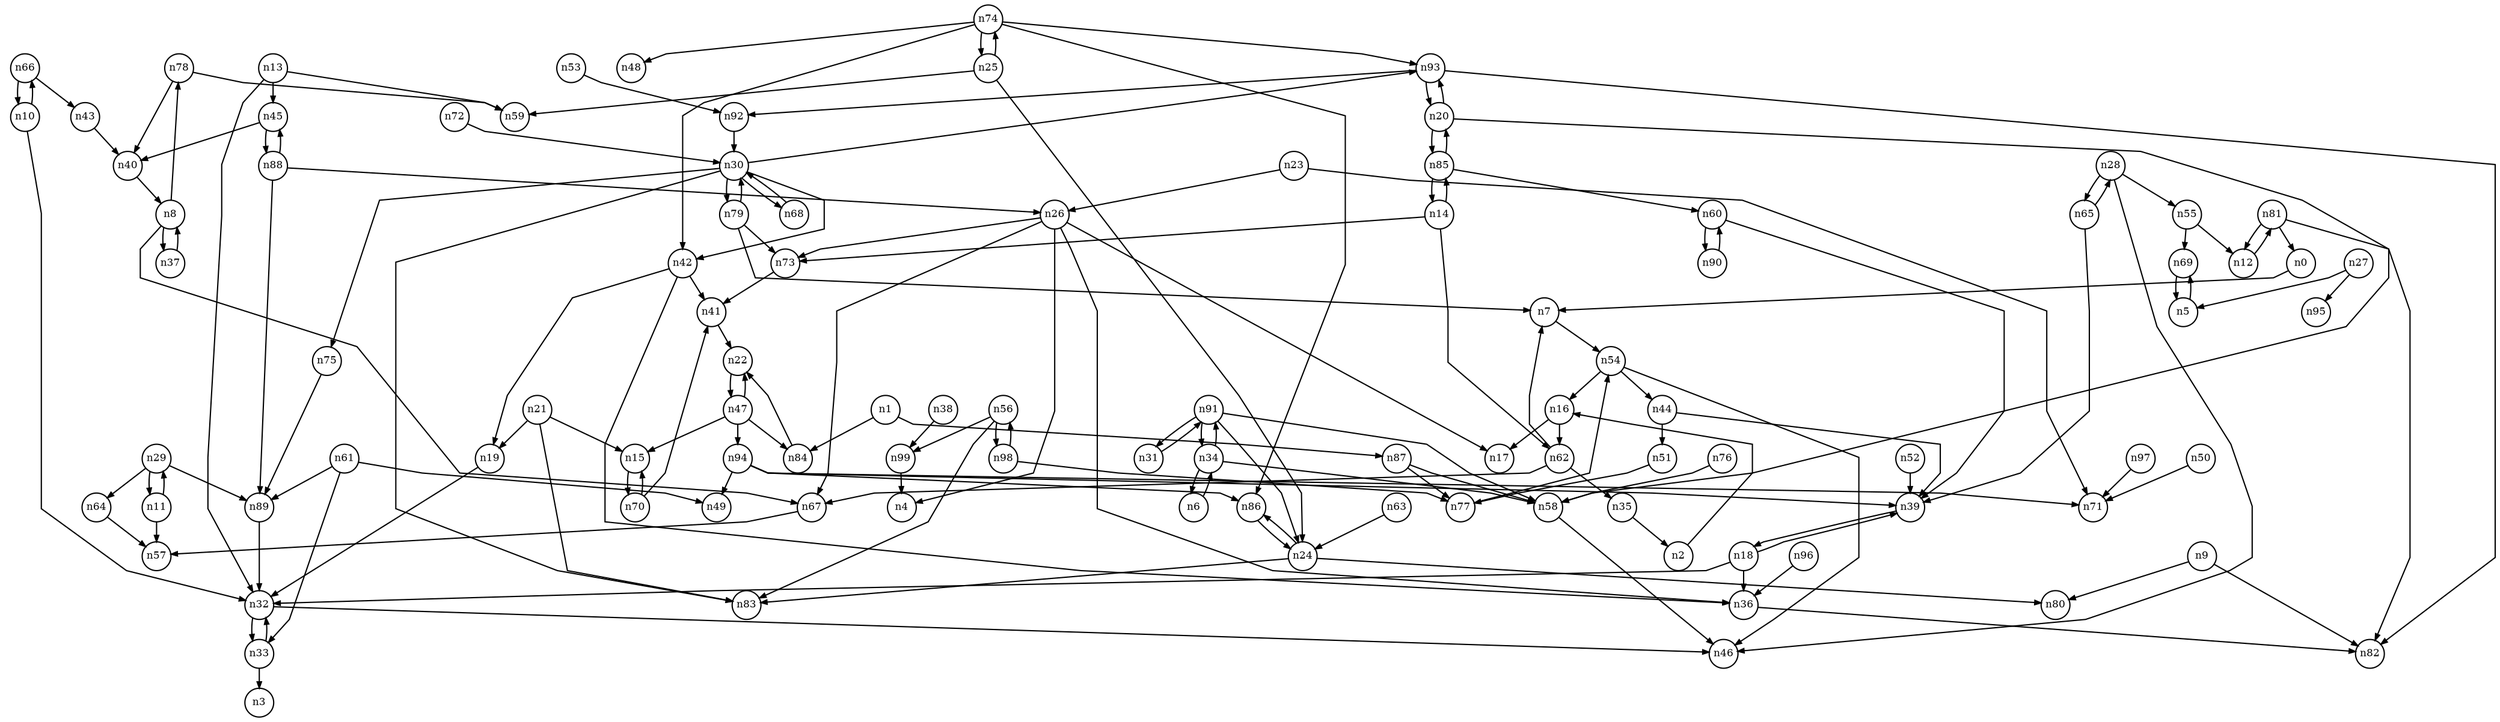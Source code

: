 digraph G{
splines=polyline;
ranksep=0.22;
nodesep=0.22;
nodesize=0.32;
fontsize=8
edge [arrowsize=0.5]
node [fontsize=8 shape=circle width=0.32 fixedsize=shape];

n7 -> n54
n0 -> n7
n84 -> n22
n1 -> n84
n1 -> n87
n87 -> n58
n87 -> n77
n16 -> n17
n16 -> n62
n2 -> n16
n69 -> n5
n5 -> n69
n37 -> n8
n8 -> n37
n8 -> n67
n8 -> n78
n67 -> n57
n78 -> n40
n78 -> n59
n9 -> n80
n9 -> n82
n32 -> n46
n32 -> n33
n10 -> n32
n10 -> n66
n29 -> n64
n29 -> n89
n29 -> n11
n11 -> n29
n11 -> n57
n13 -> n32
n13 -> n45
n13 -> n59
n45 -> n40
n45 -> n88
n62 -> n7
n62 -> n35
n62 -> n67
n14 -> n62
n14 -> n73
n14 -> n85
n73 -> n41
n70 -> n41
n70 -> n15
n15 -> n70
n18 -> n32
n18 -> n36
n18 -> n39
n36 -> n82
n39 -> n18
n19 -> n32
n58 -> n46
n20 -> n58
n20 -> n85
n20 -> n93
n85 -> n14
n85 -> n60
n85 -> n20
n93 -> n82
n93 -> n92
n93 -> n20
n21 -> n15
n21 -> n19
n21 -> n83
n47 -> n15
n47 -> n84
n47 -> n94
n47 -> n22
n22 -> n47
n26 -> n4
n26 -> n17
n26 -> n36
n26 -> n67
n26 -> n73
n23 -> n26
n23 -> n71
n24 -> n80
n24 -> n83
n24 -> n86
n86 -> n24
n25 -> n24
n25 -> n59
n25 -> n74
n27 -> n5
n27 -> n95
n28 -> n46
n28 -> n55
n28 -> n65
n55 -> n12
n55 -> n69
n65 -> n39
n65 -> n28
n64 -> n57
n89 -> n32
n42 -> n19
n42 -> n36
n42 -> n41
n30 -> n42
n30 -> n68
n30 -> n75
n30 -> n79
n30 -> n83
n30 -> n93
n68 -> n30
n75 -> n89
n79 -> n7
n79 -> n73
n79 -> n30
n33 -> n3
n33 -> n32
n6 -> n34
n34 -> n6
n34 -> n58
n34 -> n91
n91 -> n24
n91 -> n31
n91 -> n58
n91 -> n34
n99 -> n4
n38 -> n99
n41 -> n22
n40 -> n8
n43 -> n40
n44 -> n39
n44 -> n51
n51 -> n77
n94 -> n39
n94 -> n49
n94 -> n71
n94 -> n86
n50 -> n71
n77 -> n54
n52 -> n39
n92 -> n30
n53 -> n92
n54 -> n16
n54 -> n44
n54 -> n46
n12 -> n81
n56 -> n83
n56 -> n99
n56 -> n98
n60 -> n39
n60 -> n90
n90 -> n60
n61 -> n33
n61 -> n49
n61 -> n89
n35 -> n2
n63 -> n24
n66 -> n10
n66 -> n43
n72 -> n30
n74 -> n25
n74 -> n42
n74 -> n48
n74 -> n86
n74 -> n93
n76 -> n58
n81 -> n0
n81 -> n12
n81 -> n82
n88 -> n26
n88 -> n45
n88 -> n89
n31 -> n91
n96 -> n36
n97 -> n71
n98 -> n56
n98 -> n77
}

